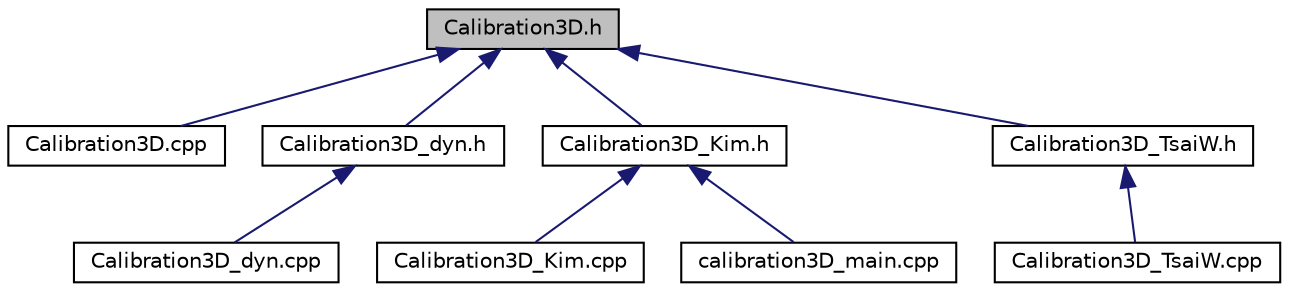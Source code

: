 digraph "Calibration3D.h"
{
  edge [fontname="Helvetica",fontsize="10",labelfontname="Helvetica",labelfontsize="10"];
  node [fontname="Helvetica",fontsize="10",shape=record];
  Node1 [label="Calibration3D.h",height=0.2,width=0.4,color="black", fillcolor="grey75", style="filled", fontcolor="black"];
  Node1 -> Node2 [dir="back",color="midnightblue",fontsize="10",style="solid",fontname="Helvetica"];
  Node2 [label="Calibration3D.cpp",height=0.2,width=0.4,color="black", fillcolor="white", style="filled",URL="$Calibration3D_8cpp.html"];
  Node1 -> Node3 [dir="back",color="midnightblue",fontsize="10",style="solid",fontname="Helvetica"];
  Node3 [label="Calibration3D_dyn.h",height=0.2,width=0.4,color="black", fillcolor="white", style="filled",URL="$Calibration3D__dyn_8h.html"];
  Node3 -> Node4 [dir="back",color="midnightblue",fontsize="10",style="solid",fontname="Helvetica"];
  Node4 [label="Calibration3D_dyn.cpp",height=0.2,width=0.4,color="black", fillcolor="white", style="filled",URL="$Calibration3D__dyn_8cpp.html"];
  Node1 -> Node5 [dir="back",color="midnightblue",fontsize="10",style="solid",fontname="Helvetica"];
  Node5 [label="Calibration3D_Kim.h",height=0.2,width=0.4,color="black", fillcolor="white", style="filled",URL="$Calibration3D__Kim_8h.html"];
  Node5 -> Node6 [dir="back",color="midnightblue",fontsize="10",style="solid",fontname="Helvetica"];
  Node6 [label="Calibration3D_Kim.cpp",height=0.2,width=0.4,color="black", fillcolor="white", style="filled",URL="$Calibration3D__Kim_8cpp.html"];
  Node5 -> Node7 [dir="back",color="midnightblue",fontsize="10",style="solid",fontname="Helvetica"];
  Node7 [label="calibration3D_main.cpp",height=0.2,width=0.4,color="black", fillcolor="white", style="filled",URL="$calibration3D__main_8cpp.html"];
  Node1 -> Node8 [dir="back",color="midnightblue",fontsize="10",style="solid",fontname="Helvetica"];
  Node8 [label="Calibration3D_TsaiW.h",height=0.2,width=0.4,color="black", fillcolor="white", style="filled",URL="$Calibration3D__TsaiW_8h.html"];
  Node8 -> Node9 [dir="back",color="midnightblue",fontsize="10",style="solid",fontname="Helvetica"];
  Node9 [label="Calibration3D_TsaiW.cpp",height=0.2,width=0.4,color="black", fillcolor="white", style="filled",URL="$Calibration3D__TsaiW_8cpp.html"];
}
